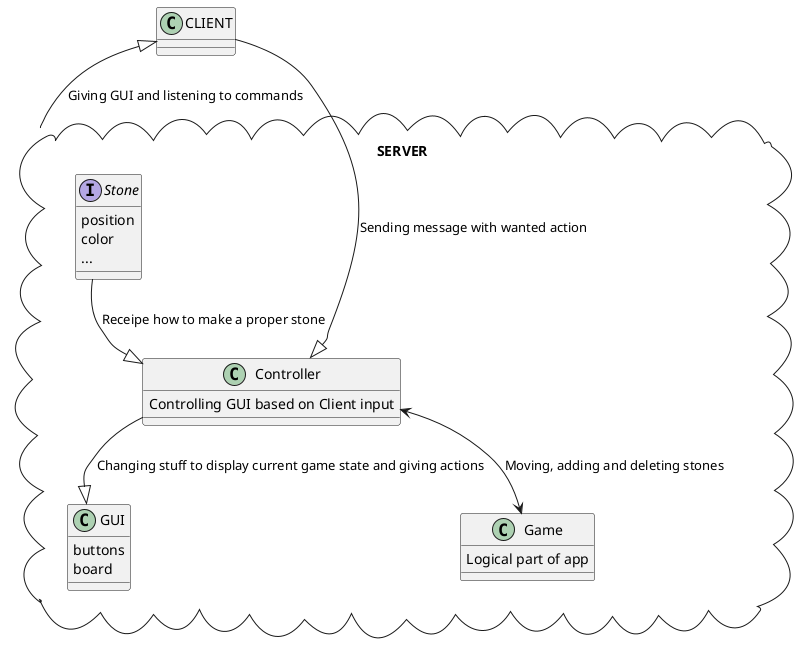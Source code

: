 @startuml

class CLIENT

package SERVER <<Cloud>> {
Interface Stone{
position
color
...
}
Class GUI{
buttons
board

}
Class Game{
Logical part of app
}
Class Controller{
Controlling GUI based on Client input
}
}
SERVER --|> CLIENT : Giving GUI and listening to commands
CLIENT ---|> Controller: Sending message with wanted action
Controller <--> Game : Moving, adding and deleting stones
Controller --|> GUI : Changing stuff to display current game state and giving actions
Stone --|> Controller : Receipe how to make a proper stone

@enduml